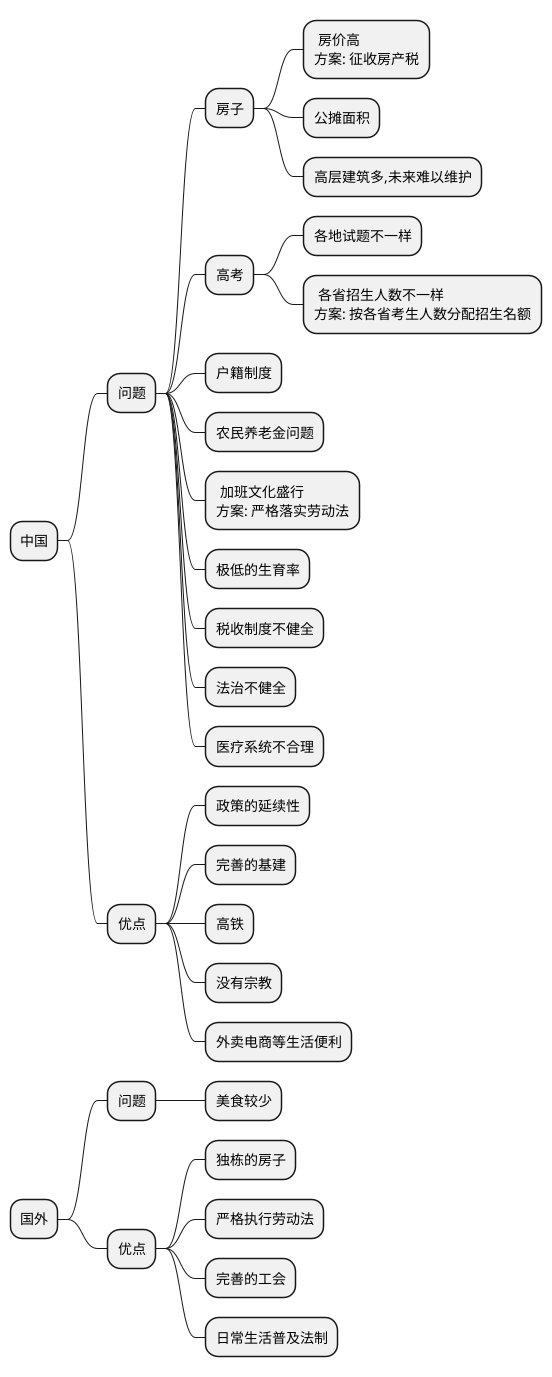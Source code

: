 @startmindmap 中国
* 中国
** 问题
*** 房子
****: 房价高
方案: 征收房产税;
**** 公摊面积
**** 高层建筑多,未来难以维护
*** 高考
**** 各地试题不一样
****: 各省招生人数不一样
方案: 按各省考生人数分配招生名额;
*** 户籍制度
*** 农民养老金问题
***: 加班文化盛行
方案: 严格落实劳动法;
*** 极低的生育率
*** 税收制度不健全
*** 法治不健全
*** 医疗系统不合理


** 优点
*** 政策的延续性
*** 完善的基建
*** 高铁
*** 没有宗教
*** 外卖电商等生活便利


* 国外
** 问题
*** 美食较少

** 优点
*** 独栋的房子
*** 严格执行劳动法
*** 完善的工会
*** 日常生活普及法制
@endmindmap